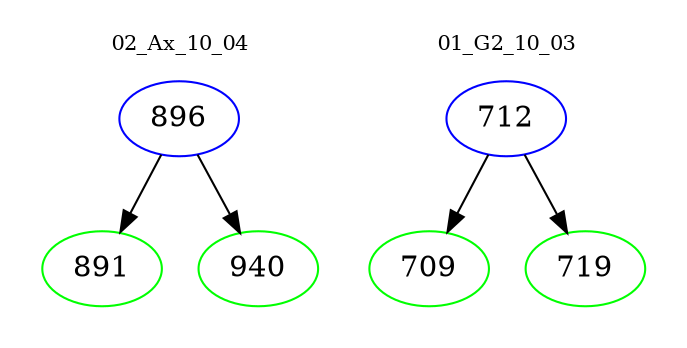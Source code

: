 digraph{
subgraph cluster_0 {
color = white
label = "02_Ax_10_04";
fontsize=10;
T0_896 [label="896", color="blue"]
T0_896 -> T0_891 [color="black"]
T0_891 [label="891", color="green"]
T0_896 -> T0_940 [color="black"]
T0_940 [label="940", color="green"]
}
subgraph cluster_1 {
color = white
label = "01_G2_10_03";
fontsize=10;
T1_712 [label="712", color="blue"]
T1_712 -> T1_709 [color="black"]
T1_709 [label="709", color="green"]
T1_712 -> T1_719 [color="black"]
T1_719 [label="719", color="green"]
}
}
